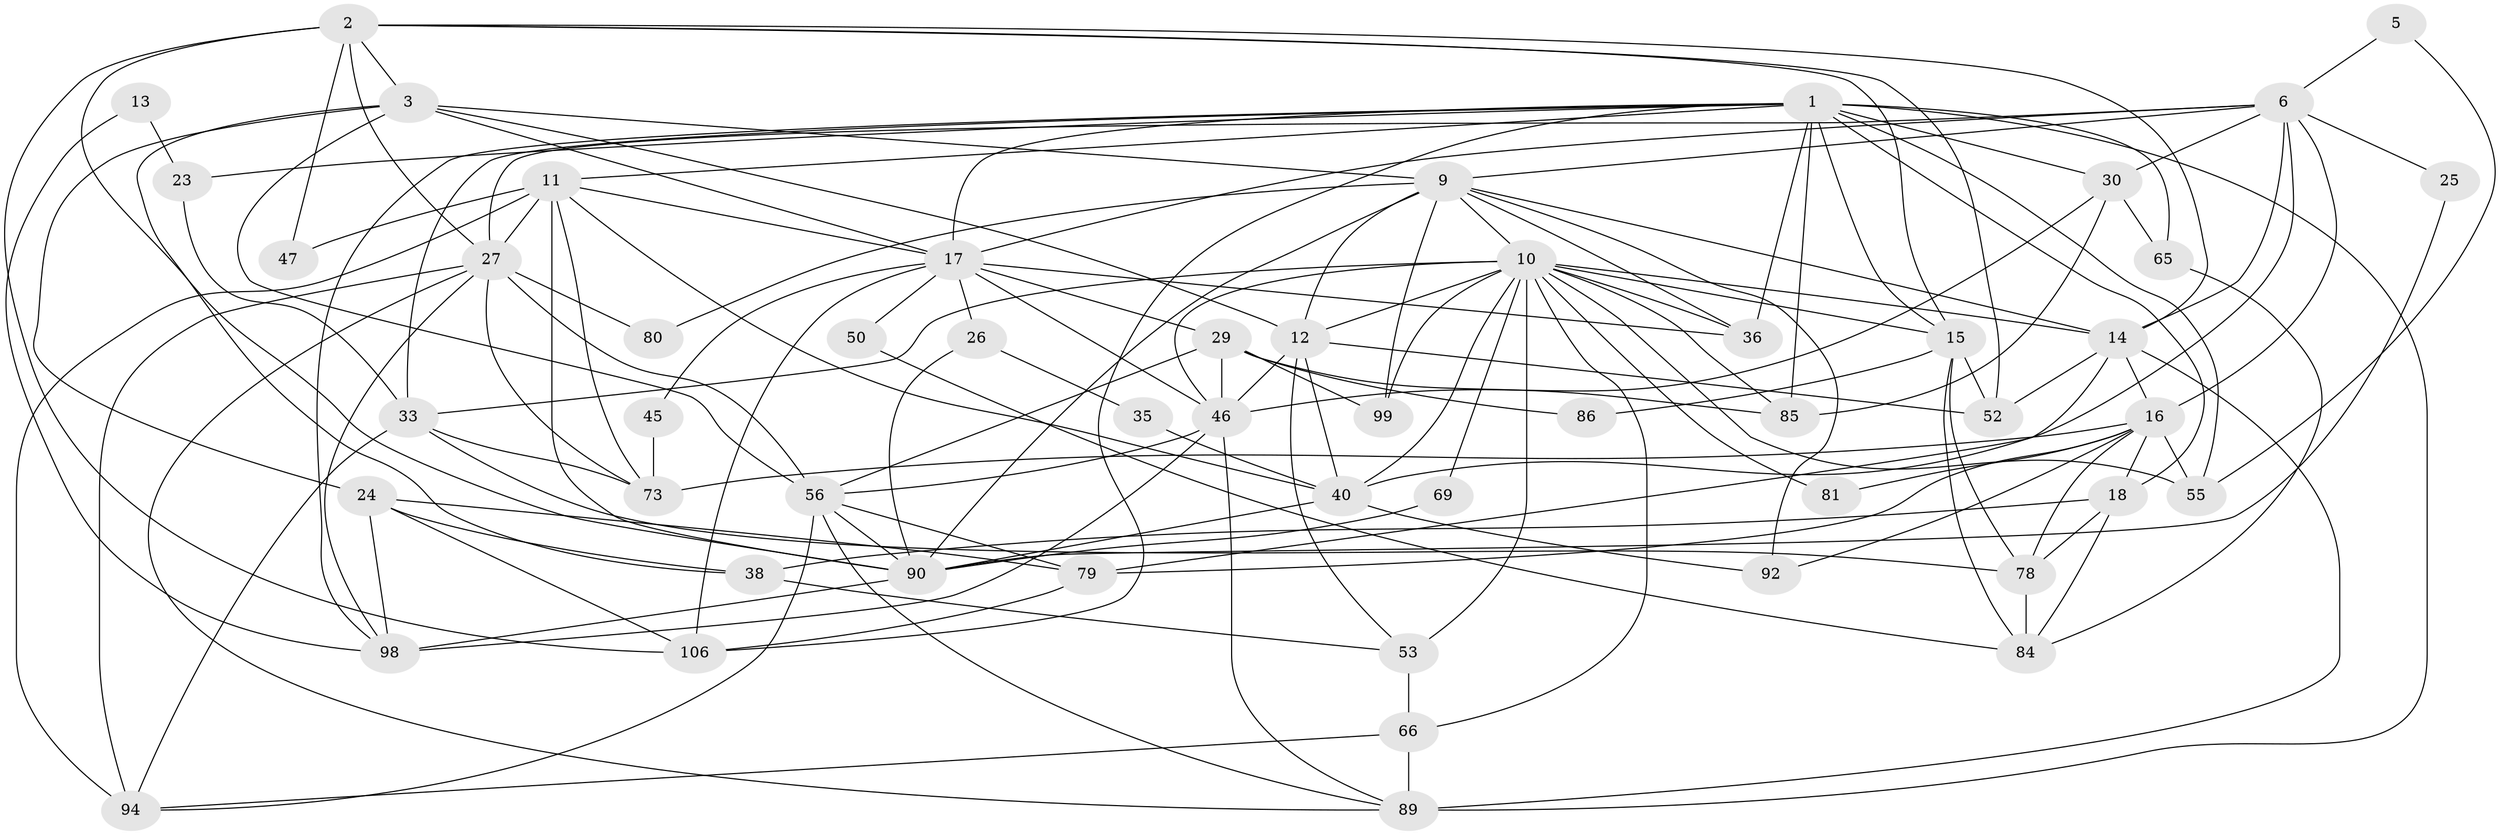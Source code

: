 // original degree distribution, {4: 0.2616822429906542, 6: 0.09345794392523364, 2: 0.16822429906542055, 3: 0.19626168224299065, 5: 0.2523364485981308, 7: 0.018691588785046728, 8: 0.009345794392523364}
// Generated by graph-tools (version 1.1) at 2025/15/03/09/25 04:15:04]
// undirected, 53 vertices, 144 edges
graph export_dot {
graph [start="1"]
  node [color=gray90,style=filled];
  1 [super="+100+70+60+4"];
  2 [super="+34+28+8+7"];
  3 [super="+49"];
  5;
  6 [super="+97+22"];
  9 [super="+41+58"];
  10 [super="+103+63"];
  11 [super="+71+20+42"];
  12 [super="+72"];
  13;
  14 [super="+87+32+51"];
  15 [super="+19"];
  16 [super="+39+31"];
  17 [super="+21+74+101"];
  18 [super="+88+107"];
  23 [super="+67"];
  24;
  25;
  26;
  27 [super="+64+48"];
  29 [super="+44"];
  30 [super="+59"];
  33 [super="+54"];
  35;
  36;
  38;
  40 [super="+75+43+83"];
  45;
  46 [super="+61+62"];
  47;
  50;
  52;
  53 [super="+57"];
  55;
  56 [super="+95"];
  65;
  66;
  69;
  73;
  78;
  79;
  80;
  81;
  84;
  85;
  86;
  89 [super="+93"];
  90 [super="+96"];
  92;
  94;
  98 [super="+102"];
  99;
  106;
  1 -- 65;
  1 -- 36;
  1 -- 98;
  1 -- 85;
  1 -- 23 [weight=2];
  1 -- 11;
  1 -- 55 [weight=2];
  1 -- 89;
  1 -- 106;
  1 -- 18;
  1 -- 33;
  1 -- 15;
  1 -- 17;
  1 -- 30 [weight=2];
  2 -- 47;
  2 -- 14;
  2 -- 15;
  2 -- 27 [weight=2];
  2 -- 3;
  2 -- 106;
  2 -- 52;
  2 -- 90;
  3 -- 38;
  3 -- 24;
  3 -- 56;
  3 -- 17;
  3 -- 12;
  3 -- 9;
  5 -- 55;
  5 -- 6;
  6 -- 14;
  6 -- 25;
  6 -- 27;
  6 -- 16;
  6 -- 17 [weight=2];
  6 -- 40 [weight=2];
  6 -- 30;
  6 -- 9;
  9 -- 80;
  9 -- 36;
  9 -- 10;
  9 -- 12;
  9 -- 14;
  9 -- 92;
  9 -- 99;
  9 -- 90;
  10 -- 53 [weight=2];
  10 -- 33;
  10 -- 99;
  10 -- 36;
  10 -- 69;
  10 -- 40;
  10 -- 14;
  10 -- 55;
  10 -- 46;
  10 -- 12 [weight=2];
  10 -- 81;
  10 -- 66;
  10 -- 85;
  10 -- 15;
  11 -- 73;
  11 -- 27 [weight=2];
  11 -- 17;
  11 -- 47 [weight=2];
  11 -- 40;
  11 -- 90;
  11 -- 94;
  12 -- 52;
  12 -- 53;
  12 -- 40;
  12 -- 46;
  13 -- 98;
  13 -- 23;
  14 -- 89 [weight=2];
  14 -- 79;
  14 -- 52;
  14 -- 16;
  15 -- 84;
  15 -- 52;
  15 -- 86;
  15 -- 78;
  16 -- 78;
  16 -- 73;
  16 -- 18;
  16 -- 92;
  16 -- 79;
  16 -- 81;
  16 -- 55;
  17 -- 50 [weight=2];
  17 -- 26;
  17 -- 36;
  17 -- 45;
  17 -- 46;
  17 -- 106;
  17 -- 29;
  18 -- 84;
  18 -- 78;
  18 -- 38;
  23 -- 33;
  24 -- 38;
  24 -- 79;
  24 -- 106;
  24 -- 98;
  25 -- 90;
  26 -- 35;
  26 -- 90;
  27 -- 94 [weight=2];
  27 -- 98;
  27 -- 80;
  27 -- 73;
  27 -- 56;
  27 -- 89;
  29 -- 46;
  29 -- 99;
  29 -- 85;
  29 -- 86;
  29 -- 56;
  30 -- 65;
  30 -- 85;
  30 -- 46;
  33 -- 94;
  33 -- 73;
  33 -- 78;
  35 -- 40 [weight=2];
  38 -- 53;
  40 -- 90;
  40 -- 92;
  45 -- 73;
  46 -- 89;
  46 -- 56;
  46 -- 98 [weight=2];
  50 -- 84;
  53 -- 66;
  56 -- 79;
  56 -- 94;
  56 -- 90;
  56 -- 89;
  65 -- 84;
  66 -- 89;
  66 -- 94;
  69 -- 90;
  78 -- 84;
  79 -- 106;
  90 -- 98;
}
